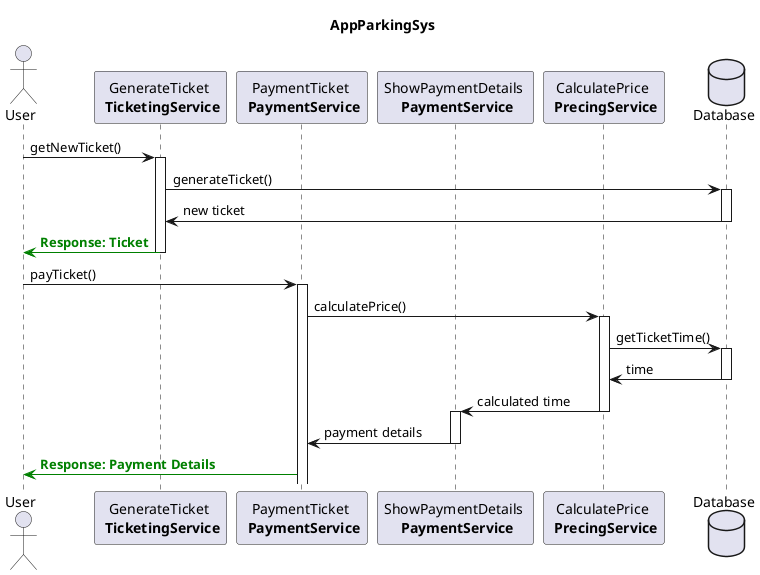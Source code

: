 @startuml
title AppParkingSys
actor User as u
participant "GenerateTicket \n **TicketingService**" as genticket
participant "PaymentTicket \n **PaymentService**" as payticket
participant "ShowPaymentDetails \n **PaymentService**" as showpay
participant "CalculatePrice \n **PrecingService**" as calcprice
database "Database" as db


u -> genticket : getNewTicket()
activate genticket
genticket -> db : generateTicket()
activate db
db -> genticket : new ticket
deactivate db
genticket [#green]-> u :  <font color=green><b>Response: Ticket
deactivate genticket

u -> payticket : payTicket()
activate payticket
payticket -> calcprice : calculatePrice()
activate calcprice
calcprice -> db : getTicketTime()
activate db
db -> calcprice : time
deactivate db
calcprice -> showpay : calculated time
deactivate calcprice
activate showpay
showpay -> payticket : payment details
deactivate showpay
payticket [#green]-> u : <font color=green><b>Response: Payment Details

@enduml